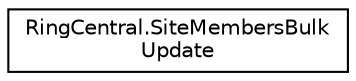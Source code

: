 digraph "Graphical Class Hierarchy"
{
 // LATEX_PDF_SIZE
  edge [fontname="Helvetica",fontsize="10",labelfontname="Helvetica",labelfontsize="10"];
  node [fontname="Helvetica",fontsize="10",shape=record];
  rankdir="LR";
  Node0 [label="RingCentral.SiteMembersBulk\lUpdate",height=0.2,width=0.4,color="black", fillcolor="white", style="filled",URL="$classRingCentral_1_1SiteMembersBulkUpdate.html",tooltip=" "];
}
